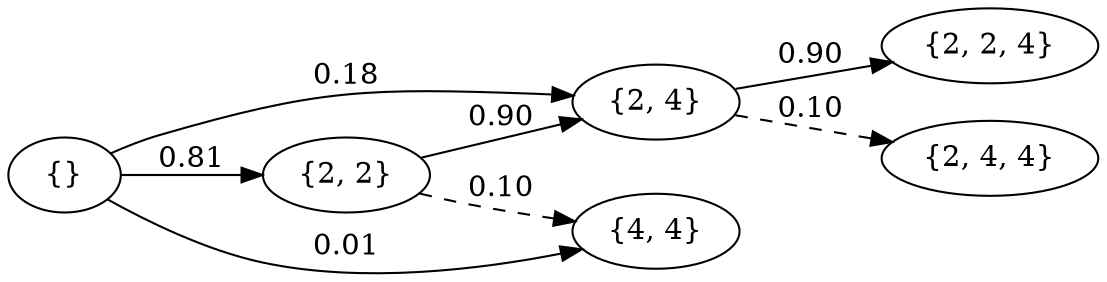 digraph {
  rankdir=LR;
  s_ [label="{}"];
  s_2_2 [label="{2, 2}"];
  s_2_4 [label="{2, 4}"];
  s_2_2_4 [label="{2, 2, 4}"];
  s_4_4 [label="{4, 4}"];
  s_2_4_4 [label="{2, 4, 4}"];

  s_ -> s_2_2 [label="0.81"]
  s_ -> s_2_4 [label="0.18"]
  s_ -> s_4_4 [label="0.01"]
  s_2_2 -> s_2_4 [label="0.90"]
  s_2_2 -> s_4_4 [style=dashed, label="0.10"]
  s_2_4 -> s_2_2_4 [label="0.90"]
  s_2_4 -> s_2_4_4 [style=dashed, label="0.10"]
}
